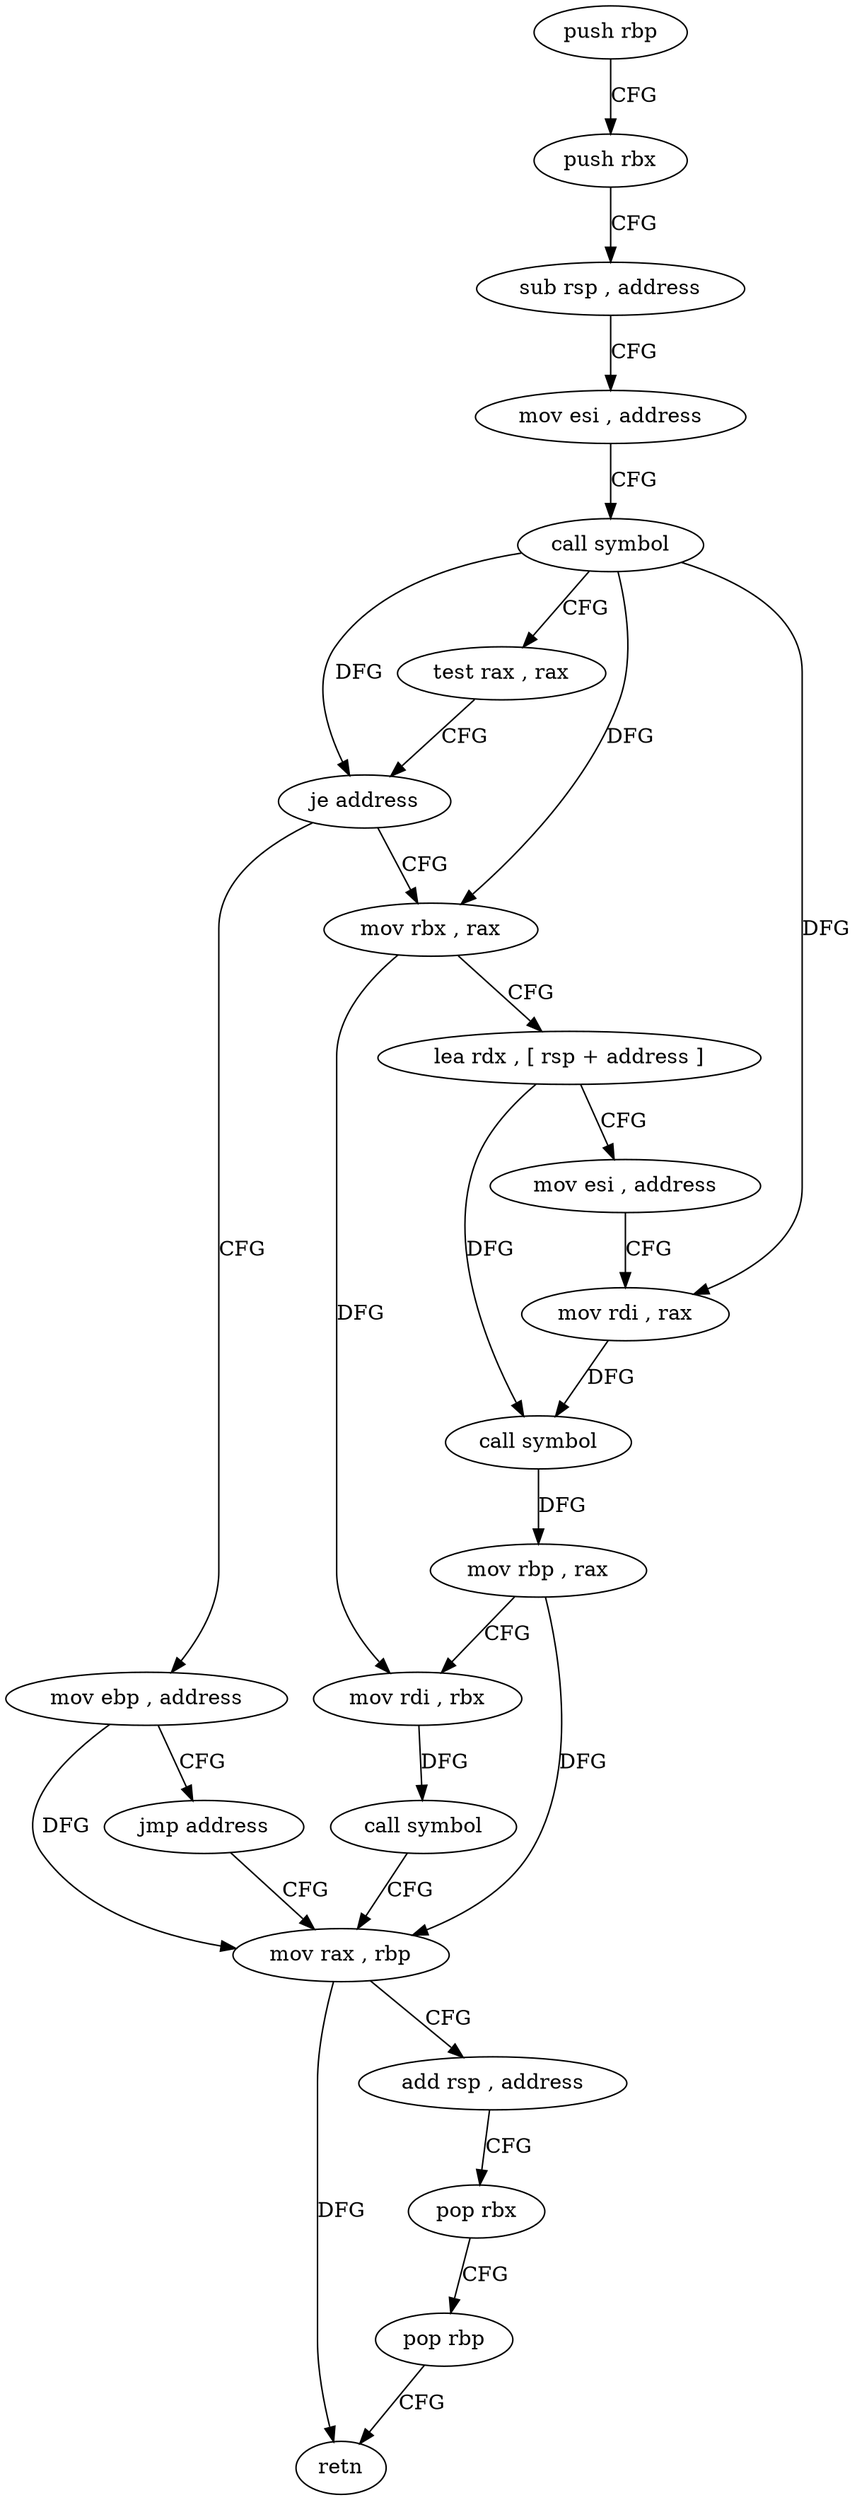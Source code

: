 digraph "func" {
"4214959" [label = "push rbp" ]
"4214960" [label = "push rbx" ]
"4214961" [label = "sub rsp , address" ]
"4214965" [label = "mov esi , address" ]
"4214970" [label = "call symbol" ]
"4214975" [label = "test rax , rax" ]
"4214978" [label = "je address" ]
"4215022" [label = "mov ebp , address" ]
"4214980" [label = "mov rbx , rax" ]
"4215027" [label = "jmp address" ]
"4215012" [label = "mov rax , rbp" ]
"4214983" [label = "lea rdx , [ rsp + address ]" ]
"4214988" [label = "mov esi , address" ]
"4214993" [label = "mov rdi , rax" ]
"4214996" [label = "call symbol" ]
"4215001" [label = "mov rbp , rax" ]
"4215004" [label = "mov rdi , rbx" ]
"4215007" [label = "call symbol" ]
"4215015" [label = "add rsp , address" ]
"4215019" [label = "pop rbx" ]
"4215020" [label = "pop rbp" ]
"4215021" [label = "retn" ]
"4214959" -> "4214960" [ label = "CFG" ]
"4214960" -> "4214961" [ label = "CFG" ]
"4214961" -> "4214965" [ label = "CFG" ]
"4214965" -> "4214970" [ label = "CFG" ]
"4214970" -> "4214975" [ label = "CFG" ]
"4214970" -> "4214978" [ label = "DFG" ]
"4214970" -> "4214980" [ label = "DFG" ]
"4214970" -> "4214993" [ label = "DFG" ]
"4214975" -> "4214978" [ label = "CFG" ]
"4214978" -> "4215022" [ label = "CFG" ]
"4214978" -> "4214980" [ label = "CFG" ]
"4215022" -> "4215027" [ label = "CFG" ]
"4215022" -> "4215012" [ label = "DFG" ]
"4214980" -> "4214983" [ label = "CFG" ]
"4214980" -> "4215004" [ label = "DFG" ]
"4215027" -> "4215012" [ label = "CFG" ]
"4215012" -> "4215015" [ label = "CFG" ]
"4215012" -> "4215021" [ label = "DFG" ]
"4214983" -> "4214988" [ label = "CFG" ]
"4214983" -> "4214996" [ label = "DFG" ]
"4214988" -> "4214993" [ label = "CFG" ]
"4214993" -> "4214996" [ label = "DFG" ]
"4214996" -> "4215001" [ label = "DFG" ]
"4215001" -> "4215004" [ label = "CFG" ]
"4215001" -> "4215012" [ label = "DFG" ]
"4215004" -> "4215007" [ label = "DFG" ]
"4215007" -> "4215012" [ label = "CFG" ]
"4215015" -> "4215019" [ label = "CFG" ]
"4215019" -> "4215020" [ label = "CFG" ]
"4215020" -> "4215021" [ label = "CFG" ]
}
